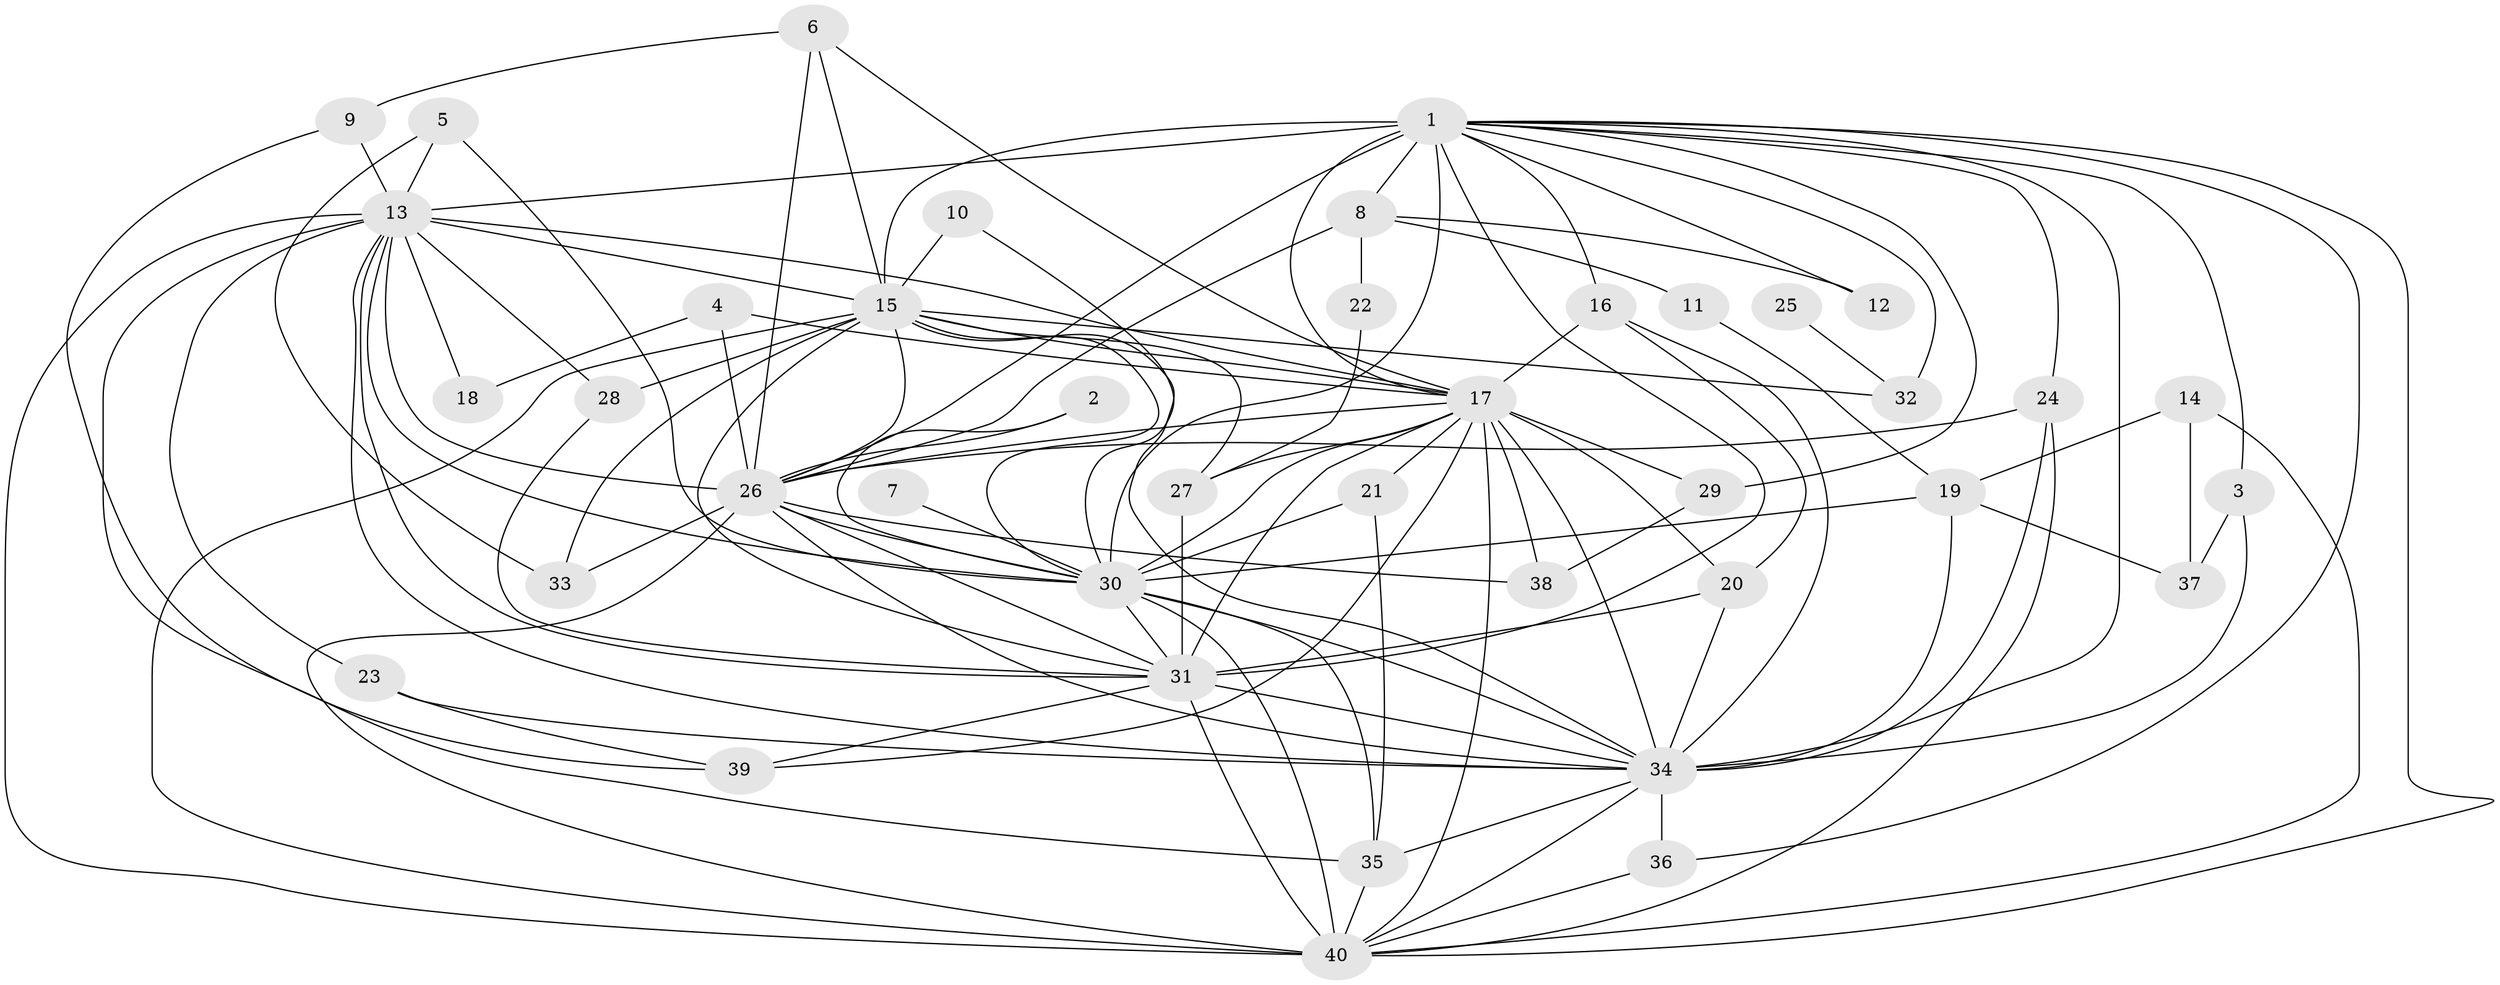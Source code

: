 // original degree distribution, {17: 0.0375, 22: 0.0125, 18: 0.0125, 20: 0.025, 16: 0.0125, 14: 0.0125, 25: 0.0125, 2: 0.575, 5: 0.05, 4: 0.0625, 3: 0.1625, 7: 0.0125, 6: 0.0125}
// Generated by graph-tools (version 1.1) at 2025/36/03/04/25 23:36:32]
// undirected, 40 vertices, 113 edges
graph export_dot {
  node [color=gray90,style=filled];
  1;
  2;
  3;
  4;
  5;
  6;
  7;
  8;
  9;
  10;
  11;
  12;
  13;
  14;
  15;
  16;
  17;
  18;
  19;
  20;
  21;
  22;
  23;
  24;
  25;
  26;
  27;
  28;
  29;
  30;
  31;
  32;
  33;
  34;
  35;
  36;
  37;
  38;
  39;
  40;
  1 -- 3 [weight=1.0];
  1 -- 8 [weight=3.0];
  1 -- 12 [weight=1.0];
  1 -- 13 [weight=3.0];
  1 -- 15 [weight=2.0];
  1 -- 16 [weight=1.0];
  1 -- 17 [weight=3.0];
  1 -- 24 [weight=1.0];
  1 -- 26 [weight=3.0];
  1 -- 29 [weight=1.0];
  1 -- 30 [weight=2.0];
  1 -- 31 [weight=3.0];
  1 -- 32 [weight=1.0];
  1 -- 34 [weight=3.0];
  1 -- 36 [weight=1.0];
  1 -- 40 [weight=2.0];
  2 -- 26 [weight=1.0];
  2 -- 30 [weight=1.0];
  3 -- 34 [weight=1.0];
  3 -- 37 [weight=1.0];
  4 -- 17 [weight=1.0];
  4 -- 18 [weight=1.0];
  4 -- 26 [weight=1.0];
  5 -- 13 [weight=1.0];
  5 -- 30 [weight=1.0];
  5 -- 33 [weight=1.0];
  6 -- 9 [weight=1.0];
  6 -- 15 [weight=1.0];
  6 -- 17 [weight=1.0];
  6 -- 26 [weight=1.0];
  7 -- 30 [weight=1.0];
  8 -- 11 [weight=1.0];
  8 -- 12 [weight=1.0];
  8 -- 22 [weight=1.0];
  8 -- 26 [weight=1.0];
  9 -- 13 [weight=1.0];
  9 -- 39 [weight=1.0];
  10 -- 15 [weight=1.0];
  10 -- 30 [weight=1.0];
  11 -- 19 [weight=1.0];
  13 -- 15 [weight=1.0];
  13 -- 17 [weight=1.0];
  13 -- 18 [weight=1.0];
  13 -- 23 [weight=1.0];
  13 -- 26 [weight=1.0];
  13 -- 28 [weight=1.0];
  13 -- 30 [weight=2.0];
  13 -- 31 [weight=1.0];
  13 -- 34 [weight=1.0];
  13 -- 35 [weight=1.0];
  13 -- 40 [weight=1.0];
  14 -- 19 [weight=1.0];
  14 -- 37 [weight=1.0];
  14 -- 40 [weight=1.0];
  15 -- 17 [weight=2.0];
  15 -- 26 [weight=1.0];
  15 -- 27 [weight=1.0];
  15 -- 28 [weight=1.0];
  15 -- 30 [weight=2.0];
  15 -- 31 [weight=1.0];
  15 -- 32 [weight=1.0];
  15 -- 33 [weight=1.0];
  15 -- 34 [weight=1.0];
  15 -- 40 [weight=1.0];
  16 -- 17 [weight=1.0];
  16 -- 20 [weight=1.0];
  16 -- 34 [weight=1.0];
  17 -- 20 [weight=1.0];
  17 -- 21 [weight=1.0];
  17 -- 26 [weight=1.0];
  17 -- 27 [weight=1.0];
  17 -- 29 [weight=2.0];
  17 -- 30 [weight=1.0];
  17 -- 31 [weight=1.0];
  17 -- 34 [weight=3.0];
  17 -- 38 [weight=1.0];
  17 -- 39 [weight=1.0];
  17 -- 40 [weight=1.0];
  19 -- 30 [weight=1.0];
  19 -- 34 [weight=2.0];
  19 -- 37 [weight=1.0];
  20 -- 31 [weight=1.0];
  20 -- 34 [weight=1.0];
  21 -- 30 [weight=1.0];
  21 -- 35 [weight=1.0];
  22 -- 27 [weight=1.0];
  23 -- 34 [weight=1.0];
  23 -- 39 [weight=1.0];
  24 -- 26 [weight=1.0];
  24 -- 34 [weight=1.0];
  24 -- 40 [weight=1.0];
  25 -- 32 [weight=1.0];
  26 -- 30 [weight=1.0];
  26 -- 31 [weight=1.0];
  26 -- 33 [weight=1.0];
  26 -- 34 [weight=2.0];
  26 -- 38 [weight=1.0];
  26 -- 40 [weight=1.0];
  27 -- 31 [weight=2.0];
  28 -- 31 [weight=1.0];
  29 -- 38 [weight=1.0];
  30 -- 31 [weight=1.0];
  30 -- 34 [weight=1.0];
  30 -- 35 [weight=1.0];
  30 -- 40 [weight=2.0];
  31 -- 34 [weight=1.0];
  31 -- 39 [weight=1.0];
  31 -- 40 [weight=3.0];
  34 -- 35 [weight=1.0];
  34 -- 36 [weight=1.0];
  34 -- 40 [weight=1.0];
  35 -- 40 [weight=1.0];
  36 -- 40 [weight=1.0];
}
